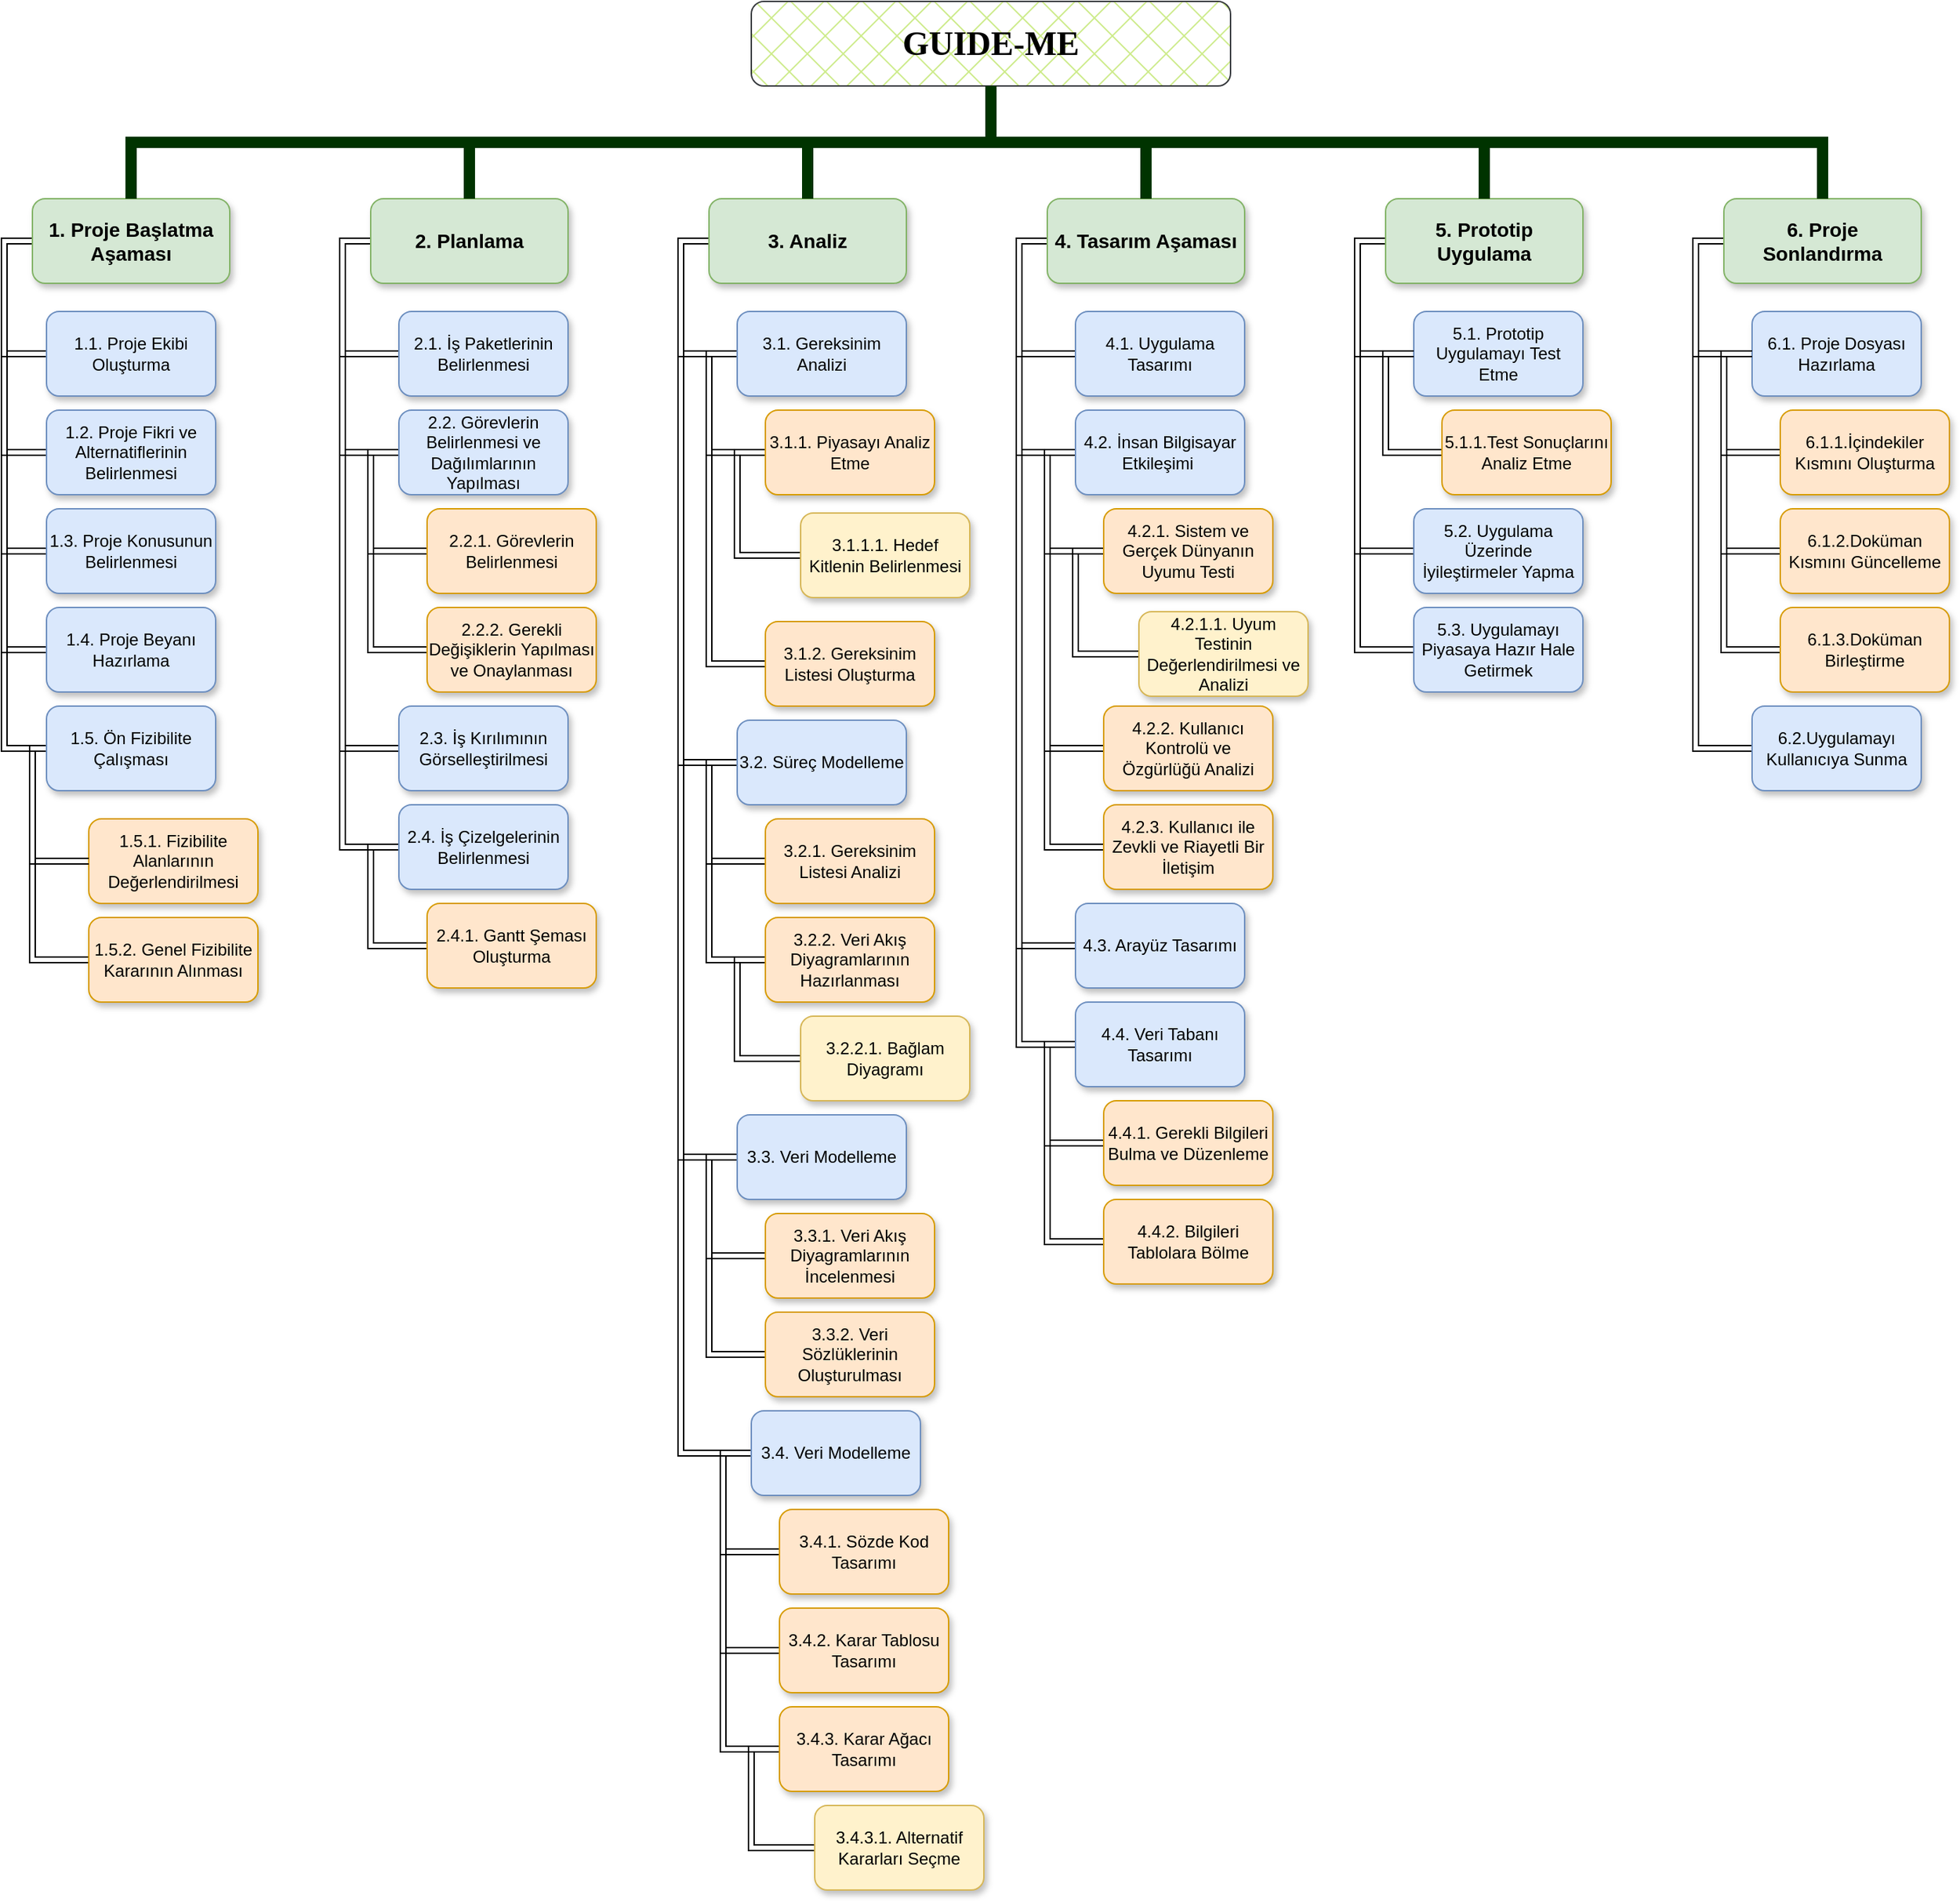 <mxfile version="21.2.1" type="device">
  <diagram name="Page-1" id="64c3da0e-402f-94eb-ee01-a36477274f13">
    <mxGraphModel dx="1654" dy="840" grid="1" gridSize="10" guides="1" tooltips="1" connect="1" arrows="1" fold="1" page="1" pageScale="1" pageWidth="1169" pageHeight="826" background="none" math="0" shadow="0">
      <root>
        <mxCell id="0" />
        <mxCell id="1" parent="0" />
        <mxCell id="2" value="GUIDE-ME" style="rounded=1;shadow=0;fontStyle=1;fontSize=24;fillStyle=cross-hatch;glass=0;fontFamily=Times New Roman;horizontal=1;verticalAlign=middle;whiteSpace=wrap;labelBackgroundColor=none;labelBorderColor=none;fillColor=#cdeb8b;strokeColor=#36393d;" parent="1" vertex="1">
          <mxGeometry x="550" y="40" width="340" height="60" as="geometry" />
        </mxCell>
        <mxCell id="TK28OSFd8yPCz7U0a2tl-239" style="edgeStyle=orthogonalEdgeStyle;shape=link;rounded=0;orthogonalLoop=1;jettySize=auto;html=1;exitX=0;exitY=0.5;exitDx=0;exitDy=0;entryX=0;entryY=0.5;entryDx=0;entryDy=0;" edge="1" parent="1" source="3" target="rDrohDCk9cXmUTMI032h-234">
          <mxGeometry relative="1" as="geometry">
            <mxPoint x="20" y="150" as="targetPoint" />
          </mxGeometry>
        </mxCell>
        <mxCell id="TK28OSFd8yPCz7U0a2tl-240" style="edgeStyle=orthogonalEdgeStyle;shape=link;rounded=0;orthogonalLoop=1;jettySize=auto;html=1;exitX=0;exitY=0.5;exitDx=0;exitDy=0;entryX=0;entryY=0.5;entryDx=0;entryDy=0;" edge="1" parent="1" source="3" target="rDrohDCk9cXmUTMI032h-235">
          <mxGeometry relative="1" as="geometry" />
        </mxCell>
        <mxCell id="TK28OSFd8yPCz7U0a2tl-242" style="edgeStyle=orthogonalEdgeStyle;shape=link;rounded=0;orthogonalLoop=1;jettySize=auto;html=1;exitX=0;exitY=0.5;exitDx=0;exitDy=0;entryX=0;entryY=0.5;entryDx=0;entryDy=0;" edge="1" parent="1" source="3" target="rDrohDCk9cXmUTMI032h-238">
          <mxGeometry relative="1" as="geometry" />
        </mxCell>
        <mxCell id="TK28OSFd8yPCz7U0a2tl-243" style="edgeStyle=orthogonalEdgeStyle;shape=link;rounded=0;orthogonalLoop=1;jettySize=auto;html=1;exitX=0;exitY=0.5;exitDx=0;exitDy=0;entryX=0;entryY=0.5;entryDx=0;entryDy=0;" edge="1" parent="1" source="3" target="rDrohDCk9cXmUTMI032h-237">
          <mxGeometry relative="1" as="geometry" />
        </mxCell>
        <mxCell id="TK28OSFd8yPCz7U0a2tl-244" style="edgeStyle=orthogonalEdgeStyle;rounded=0;orthogonalLoop=1;jettySize=auto;html=1;exitX=0;exitY=0.5;exitDx=0;exitDy=0;entryX=0;entryY=0.5;entryDx=0;entryDy=0;shape=link;" edge="1" parent="1" source="3" target="rDrohDCk9cXmUTMI032h-236">
          <mxGeometry relative="1" as="geometry" />
        </mxCell>
        <mxCell id="3" value="1. Proje Başlatma Aşaması" style="whiteSpace=wrap;rounded=1;shadow=1;fontStyle=1;fontSize=14;fillColor=#d5e8d4;strokeColor=#82b366;fillStyle=solid;" parent="1" vertex="1">
          <mxGeometry x="40" y="180.0" width="140" height="60" as="geometry" />
        </mxCell>
        <mxCell id="TK28OSFd8yPCz7U0a2tl-248" style="edgeStyle=orthogonalEdgeStyle;shape=link;rounded=0;orthogonalLoop=1;jettySize=auto;html=1;exitX=0;exitY=0.5;exitDx=0;exitDy=0;entryX=0;entryY=0.5;entryDx=0;entryDy=0;" edge="1" parent="1" source="6" target="133">
          <mxGeometry relative="1" as="geometry" />
        </mxCell>
        <mxCell id="TK28OSFd8yPCz7U0a2tl-249" style="edgeStyle=orthogonalEdgeStyle;shape=link;rounded=0;orthogonalLoop=1;jettySize=auto;html=1;exitX=0;exitY=0.5;exitDx=0;exitDy=0;entryX=0;entryY=0.5;entryDx=0;entryDy=0;" edge="1" parent="1" source="6" target="rDrohDCk9cXmUTMI032h-245">
          <mxGeometry relative="1" as="geometry" />
        </mxCell>
        <mxCell id="TK28OSFd8yPCz7U0a2tl-252" style="edgeStyle=orthogonalEdgeStyle;shape=link;rounded=0;orthogonalLoop=1;jettySize=auto;html=1;exitX=0;exitY=0.5;exitDx=0;exitDy=0;entryX=0;entryY=0.5;entryDx=0;entryDy=0;" edge="1" parent="1" source="6" target="rDrohDCk9cXmUTMI032h-244">
          <mxGeometry relative="1" as="geometry" />
        </mxCell>
        <mxCell id="TK28OSFd8yPCz7U0a2tl-253" style="edgeStyle=orthogonalEdgeStyle;shape=link;rounded=0;orthogonalLoop=1;jettySize=auto;html=1;exitX=0;exitY=0.5;exitDx=0;exitDy=0;entryX=0;entryY=0.5;entryDx=0;entryDy=0;" edge="1" parent="1" source="6" target="rDrohDCk9cXmUTMI032h-249">
          <mxGeometry relative="1" as="geometry" />
        </mxCell>
        <mxCell id="6" value="2. Planlama" style="whiteSpace=wrap;rounded=1;fillColor=#d5e8d4;strokeColor=#82b366;shadow=1;fontStyle=1;fontSize=14" parent="1" vertex="1">
          <mxGeometry x="280" y="180.0" width="140" height="60" as="geometry" />
        </mxCell>
        <mxCell id="TK28OSFd8yPCz7U0a2tl-255" style="edgeStyle=orthogonalEdgeStyle;shape=link;rounded=0;orthogonalLoop=1;jettySize=auto;html=1;exitX=0;exitY=0.5;exitDx=0;exitDy=0;entryX=0;entryY=0.5;entryDx=0;entryDy=0;" edge="1" parent="1" source="7" target="rDrohDCk9cXmUTMI032h-252">
          <mxGeometry relative="1" as="geometry" />
        </mxCell>
        <mxCell id="TK28OSFd8yPCz7U0a2tl-259" style="edgeStyle=orthogonalEdgeStyle;shape=link;rounded=0;orthogonalLoop=1;jettySize=auto;html=1;exitX=0;exitY=0.5;exitDx=0;exitDy=0;entryX=0;entryY=0.5;entryDx=0;entryDy=0;" edge="1" parent="1" source="7" target="rDrohDCk9cXmUTMI032h-256">
          <mxGeometry relative="1" as="geometry" />
        </mxCell>
        <mxCell id="TK28OSFd8yPCz7U0a2tl-263" style="edgeStyle=orthogonalEdgeStyle;shape=link;rounded=0;orthogonalLoop=1;jettySize=auto;html=1;exitX=0;exitY=0.5;exitDx=0;exitDy=0;entryX=0;entryY=0.5;entryDx=0;entryDy=0;" edge="1" parent="1" source="7" target="rDrohDCk9cXmUTMI032h-260">
          <mxGeometry relative="1" as="geometry" />
        </mxCell>
        <mxCell id="TK28OSFd8yPCz7U0a2tl-266" style="edgeStyle=orthogonalEdgeStyle;shape=link;rounded=0;orthogonalLoop=1;jettySize=auto;html=1;exitX=0;exitY=0.5;exitDx=0;exitDy=0;entryX=0;entryY=0.5;entryDx=0;entryDy=0;" edge="1" parent="1" source="7" target="rDrohDCk9cXmUTMI032h-263">
          <mxGeometry relative="1" as="geometry" />
        </mxCell>
        <mxCell id="7" value="3. Analiz" style="whiteSpace=wrap;rounded=1;fillColor=#d5e8d4;strokeColor=#82b366;shadow=1;fontStyle=1;fontSize=14" parent="1" vertex="1">
          <mxGeometry x="520" y="180.0" width="140" height="60" as="geometry" />
        </mxCell>
        <mxCell id="23" value="1.5.1. Fizibilite Alanlarının Değerlendirilmesi" style="whiteSpace=wrap;rounded=1;shadow=1;fontStyle=0;fillColor=#ffe6cc;strokeColor=#d79b00;" parent="1" vertex="1">
          <mxGeometry x="80.0" y="620.0" width="120" height="60" as="geometry" />
        </mxCell>
        <mxCell id="133" value="2.1. İş Paketlerinin Belirlenmesi" style="whiteSpace=wrap;rounded=1;fillColor=#dae8fc;strokeColor=#6c8ebf;shadow=1;" parent="1" vertex="1">
          <mxGeometry x="300.0" y="260.0" width="120" height="60" as="geometry" />
        </mxCell>
        <mxCell id="229" value="" style="edgeStyle=elbowEdgeStyle;elbow=vertical;rounded=0;fontColor=#000000;endArrow=none;endFill=0;strokeWidth=8;strokeColor=#003300;" parent="1" source="2" target="3" edge="1">
          <mxGeometry width="100" height="100" relative="1" as="geometry">
            <mxPoint x="540" y="140" as="sourcePoint" />
            <mxPoint x="640" y="40" as="targetPoint" />
          </mxGeometry>
        </mxCell>
        <mxCell id="231" value="" style="edgeStyle=elbowEdgeStyle;elbow=vertical;rounded=0;fontColor=#000000;endArrow=none;endFill=0;strokeWidth=8;strokeColor=#003300;" parent="1" source="2" target="6" edge="1">
          <mxGeometry width="100" height="100" relative="1" as="geometry">
            <mxPoint x="560" y="160" as="sourcePoint" />
            <mxPoint x="660" y="60" as="targetPoint" />
          </mxGeometry>
        </mxCell>
        <mxCell id="232" value="" style="edgeStyle=elbowEdgeStyle;elbow=vertical;rounded=0;fontColor=#000000;endArrow=none;endFill=0;strokeWidth=8;strokeColor=#003300;" parent="1" source="2" target="7" edge="1">
          <mxGeometry width="100" height="100" relative="1" as="geometry">
            <mxPoint x="570" y="170" as="sourcePoint" />
            <mxPoint x="670" y="70" as="targetPoint" />
          </mxGeometry>
        </mxCell>
        <mxCell id="rDrohDCk9cXmUTMI032h-234" value="1.1. Proje Ekibi Oluşturma" style="whiteSpace=wrap;rounded=1;shadow=1;fillColor=#dae8fc;strokeColor=#6c8ebf;" parent="1" vertex="1">
          <mxGeometry x="50.0" y="260.0" width="120" height="60" as="geometry" />
        </mxCell>
        <mxCell id="rDrohDCk9cXmUTMI032h-235" value="1.2. Proje Fikri ve Alternatiflerinin Belirlenmesi" style="whiteSpace=wrap;rounded=1;shadow=1;fillColor=#dae8fc;strokeColor=#6c8ebf;" parent="1" vertex="1">
          <mxGeometry x="50.0" y="330.0" width="120" height="60" as="geometry" />
        </mxCell>
        <mxCell id="TK28OSFd8yPCz7U0a2tl-246" style="edgeStyle=orthogonalEdgeStyle;rounded=0;orthogonalLoop=1;jettySize=auto;html=1;exitX=0;exitY=0.5;exitDx=0;exitDy=0;entryX=0;entryY=0.5;entryDx=0;entryDy=0;shape=link;" edge="1" parent="1" source="rDrohDCk9cXmUTMI032h-236" target="23">
          <mxGeometry relative="1" as="geometry">
            <Array as="points">
              <mxPoint x="40" y="570" />
              <mxPoint x="40" y="650" />
            </Array>
          </mxGeometry>
        </mxCell>
        <mxCell id="TK28OSFd8yPCz7U0a2tl-247" style="edgeStyle=orthogonalEdgeStyle;shape=link;rounded=0;orthogonalLoop=1;jettySize=auto;html=1;exitX=0;exitY=0.5;exitDx=0;exitDy=0;entryX=0;entryY=0.5;entryDx=0;entryDy=0;" edge="1" parent="1" source="rDrohDCk9cXmUTMI032h-236" target="rDrohDCk9cXmUTMI032h-242">
          <mxGeometry relative="1" as="geometry">
            <Array as="points">
              <mxPoint x="40" y="570" />
              <mxPoint x="40" y="720" />
            </Array>
          </mxGeometry>
        </mxCell>
        <mxCell id="rDrohDCk9cXmUTMI032h-236" value="1.5. Ön Fizibilite Çalışması" style="whiteSpace=wrap;rounded=1;shadow=1;fillColor=#dae8fc;strokeColor=#6c8ebf;" parent="1" vertex="1">
          <mxGeometry x="50.0" y="540.0" width="120" height="60" as="geometry" />
        </mxCell>
        <mxCell id="rDrohDCk9cXmUTMI032h-237" value="1.4. Proje Beyanı Hazırlama" style="whiteSpace=wrap;rounded=1;shadow=1;fillColor=#dae8fc;strokeColor=#6c8ebf;" parent="1" vertex="1">
          <mxGeometry x="50.0" y="470.0" width="120" height="60" as="geometry" />
        </mxCell>
        <mxCell id="rDrohDCk9cXmUTMI032h-238" value="1.3. Proje Konusunun Belirlenmesi" style="whiteSpace=wrap;rounded=1;shadow=1;fillColor=#dae8fc;strokeColor=#6c8ebf;" parent="1" vertex="1">
          <mxGeometry x="50.0" y="400.0" width="120" height="60" as="geometry" />
        </mxCell>
        <mxCell id="rDrohDCk9cXmUTMI032h-242" value="1.5.2. Genel Fizibilite Kararının Alınması" style="whiteSpace=wrap;rounded=1;shadow=1;fontStyle=0;fillColor=#ffe6cc;strokeColor=#d79b00;" parent="1" vertex="1">
          <mxGeometry x="80.0" y="690.0" width="120" height="60" as="geometry" />
        </mxCell>
        <mxCell id="rDrohDCk9cXmUTMI032h-244" value="2.3. İş Kırılımının Görselleştirilmesi" style="whiteSpace=wrap;rounded=1;fillColor=#dae8fc;strokeColor=#6c8ebf;shadow=1;" parent="1" vertex="1">
          <mxGeometry x="300.0" y="540.0" width="120" height="60" as="geometry" />
        </mxCell>
        <mxCell id="TK28OSFd8yPCz7U0a2tl-250" style="edgeStyle=orthogonalEdgeStyle;shape=link;rounded=0;orthogonalLoop=1;jettySize=auto;html=1;exitX=0;exitY=0.5;exitDx=0;exitDy=0;entryX=0;entryY=0.5;entryDx=0;entryDy=0;" edge="1" parent="1" source="rDrohDCk9cXmUTMI032h-245" target="rDrohDCk9cXmUTMI032h-246">
          <mxGeometry relative="1" as="geometry" />
        </mxCell>
        <mxCell id="TK28OSFd8yPCz7U0a2tl-251" style="edgeStyle=orthogonalEdgeStyle;shape=link;rounded=0;orthogonalLoop=1;jettySize=auto;html=1;exitX=0;exitY=0.5;exitDx=0;exitDy=0;entryX=0;entryY=0.5;entryDx=0;entryDy=0;" edge="1" parent="1" source="rDrohDCk9cXmUTMI032h-245" target="rDrohDCk9cXmUTMI032h-247">
          <mxGeometry relative="1" as="geometry" />
        </mxCell>
        <mxCell id="rDrohDCk9cXmUTMI032h-245" value="2.2. Görevlerin Belirlenmesi ve Dağılımlarının Yapılması" style="whiteSpace=wrap;rounded=1;fillColor=#dae8fc;strokeColor=#6c8ebf;shadow=1;" parent="1" vertex="1">
          <mxGeometry x="300.0" y="330.0" width="120" height="60" as="geometry" />
        </mxCell>
        <mxCell id="rDrohDCk9cXmUTMI032h-246" value="2.2.1. Görevlerin Belirlenmesi" style="whiteSpace=wrap;rounded=1;fillColor=#ffe6cc;strokeColor=#d79b00;shadow=1;fontStyle=0" parent="1" vertex="1">
          <mxGeometry x="320.0" y="400.0" width="120" height="60" as="geometry" />
        </mxCell>
        <mxCell id="rDrohDCk9cXmUTMI032h-247" value="2.2.2. Gerekli Değişiklerin Yapılması ve Onaylanması" style="whiteSpace=wrap;rounded=1;fillColor=#ffe6cc;strokeColor=#d79b00;shadow=1;fontStyle=0" parent="1" vertex="1">
          <mxGeometry x="320.0" y="470.0" width="120" height="60" as="geometry" />
        </mxCell>
        <mxCell id="TK28OSFd8yPCz7U0a2tl-254" style="edgeStyle=orthogonalEdgeStyle;shape=link;rounded=0;orthogonalLoop=1;jettySize=auto;html=1;exitX=0;exitY=0.5;exitDx=0;exitDy=0;entryX=0;entryY=0.5;entryDx=0;entryDy=0;" edge="1" parent="1" source="rDrohDCk9cXmUTMI032h-249" target="rDrohDCk9cXmUTMI032h-250">
          <mxGeometry relative="1" as="geometry" />
        </mxCell>
        <mxCell id="rDrohDCk9cXmUTMI032h-249" value="2.4. İş Çizelgelerinin Belirlenmesi" style="whiteSpace=wrap;rounded=1;fillColor=#dae8fc;strokeColor=#6c8ebf;shadow=1;" parent="1" vertex="1">
          <mxGeometry x="300.0" y="610.0" width="120" height="60" as="geometry" />
        </mxCell>
        <mxCell id="rDrohDCk9cXmUTMI032h-250" value="2.4.1. Gantt Şeması Oluşturma" style="whiteSpace=wrap;rounded=1;fillColor=#ffe6cc;strokeColor=#d79b00;shadow=1;fontStyle=0" parent="1" vertex="1">
          <mxGeometry x="320.0" y="680.0" width="120" height="60" as="geometry" />
        </mxCell>
        <mxCell id="TK28OSFd8yPCz7U0a2tl-256" style="edgeStyle=orthogonalEdgeStyle;shape=link;rounded=0;orthogonalLoop=1;jettySize=auto;html=1;exitX=0;exitY=0.5;exitDx=0;exitDy=0;entryX=0;entryY=0.5;entryDx=0;entryDy=0;" edge="1" parent="1" source="rDrohDCk9cXmUTMI032h-252" target="rDrohDCk9cXmUTMI032h-253">
          <mxGeometry relative="1" as="geometry" />
        </mxCell>
        <mxCell id="TK28OSFd8yPCz7U0a2tl-258" style="edgeStyle=orthogonalEdgeStyle;shape=link;rounded=0;orthogonalLoop=1;jettySize=auto;html=1;exitX=0;exitY=0.5;exitDx=0;exitDy=0;entryX=0;entryY=0.5;entryDx=0;entryDy=0;" edge="1" parent="1" source="rDrohDCk9cXmUTMI032h-252" target="rDrohDCk9cXmUTMI032h-255">
          <mxGeometry relative="1" as="geometry" />
        </mxCell>
        <mxCell id="rDrohDCk9cXmUTMI032h-252" value="3.1. Gereksinim Analizi" style="whiteSpace=wrap;rounded=1;fillColor=#dae8fc;strokeColor=#6c8ebf;shadow=1;" parent="1" vertex="1">
          <mxGeometry x="540.0" y="260.0" width="120" height="60" as="geometry" />
        </mxCell>
        <mxCell id="TK28OSFd8yPCz7U0a2tl-257" style="edgeStyle=orthogonalEdgeStyle;shape=link;rounded=0;orthogonalLoop=1;jettySize=auto;html=1;exitX=0;exitY=0.5;exitDx=0;exitDy=0;entryX=0;entryY=0.5;entryDx=0;entryDy=0;" edge="1" parent="1" source="rDrohDCk9cXmUTMI032h-253" target="rDrohDCk9cXmUTMI032h-254">
          <mxGeometry relative="1" as="geometry" />
        </mxCell>
        <mxCell id="rDrohDCk9cXmUTMI032h-253" value="3.1.1. Piyasayı Analiz Etme" style="whiteSpace=wrap;rounded=1;fillColor=#ffe6cc;strokeColor=#d79b00;shadow=1;fontStyle=0" parent="1" vertex="1">
          <mxGeometry x="560" y="330.0" width="120" height="60" as="geometry" />
        </mxCell>
        <mxCell id="rDrohDCk9cXmUTMI032h-254" value="3.1.1.1. Hedef Kitlenin Belirlenmesi" style="whiteSpace=wrap;rounded=1;fillColor=#fff2cc;strokeColor=#d6b656;shadow=1;fontStyle=0" parent="1" vertex="1">
          <mxGeometry x="585" y="403.0" width="120" height="60" as="geometry" />
        </mxCell>
        <mxCell id="rDrohDCk9cXmUTMI032h-255" value="3.1.2. Gereksinim Listesi Oluşturma" style="whiteSpace=wrap;rounded=1;fillColor=#ffe6cc;strokeColor=#d79b00;shadow=1;fontStyle=0" parent="1" vertex="1">
          <mxGeometry x="560" y="480.0" width="120" height="60" as="geometry" />
        </mxCell>
        <mxCell id="TK28OSFd8yPCz7U0a2tl-260" style="edgeStyle=orthogonalEdgeStyle;shape=link;rounded=0;orthogonalLoop=1;jettySize=auto;html=1;exitX=0;exitY=0.5;exitDx=0;exitDy=0;entryX=0;entryY=0.5;entryDx=0;entryDy=0;" edge="1" parent="1" source="rDrohDCk9cXmUTMI032h-256" target="rDrohDCk9cXmUTMI032h-257">
          <mxGeometry relative="1" as="geometry" />
        </mxCell>
        <mxCell id="TK28OSFd8yPCz7U0a2tl-261" style="edgeStyle=orthogonalEdgeStyle;shape=link;rounded=0;orthogonalLoop=1;jettySize=auto;html=1;exitX=0;exitY=0.5;exitDx=0;exitDy=0;entryX=0;entryY=0.5;entryDx=0;entryDy=0;" edge="1" parent="1" source="rDrohDCk9cXmUTMI032h-256" target="rDrohDCk9cXmUTMI032h-258">
          <mxGeometry relative="1" as="geometry" />
        </mxCell>
        <mxCell id="rDrohDCk9cXmUTMI032h-256" value="3.2. Süreç Modelleme" style="whiteSpace=wrap;rounded=1;fillColor=#dae8fc;strokeColor=#6c8ebf;shadow=1;" parent="1" vertex="1">
          <mxGeometry x="540.0" y="550.0" width="120" height="60" as="geometry" />
        </mxCell>
        <mxCell id="rDrohDCk9cXmUTMI032h-257" value="3.2.1. Gereksinim Listesi Analizi" style="whiteSpace=wrap;rounded=1;fillColor=#ffe6cc;strokeColor=#d79b00;shadow=1;fontStyle=0" parent="1" vertex="1">
          <mxGeometry x="560" y="620.0" width="120" height="60" as="geometry" />
        </mxCell>
        <mxCell id="TK28OSFd8yPCz7U0a2tl-262" style="edgeStyle=orthogonalEdgeStyle;shape=link;rounded=0;orthogonalLoop=1;jettySize=auto;html=1;exitX=0;exitY=0.5;exitDx=0;exitDy=0;entryX=0;entryY=0.5;entryDx=0;entryDy=0;" edge="1" parent="1" source="rDrohDCk9cXmUTMI032h-258" target="rDrohDCk9cXmUTMI032h-259">
          <mxGeometry relative="1" as="geometry" />
        </mxCell>
        <mxCell id="rDrohDCk9cXmUTMI032h-258" value="3.2.2. Veri Akış Diyagramlarının Hazırlanması" style="whiteSpace=wrap;rounded=1;fillColor=#ffe6cc;strokeColor=#d79b00;shadow=1;fontStyle=0" parent="1" vertex="1">
          <mxGeometry x="560" y="690.0" width="120" height="60" as="geometry" />
        </mxCell>
        <mxCell id="rDrohDCk9cXmUTMI032h-259" value="3.2.2.1. Bağlam Diyagramı" style="whiteSpace=wrap;rounded=1;fillColor=#fff2cc;strokeColor=#d6b656;shadow=1;fontStyle=0" parent="1" vertex="1">
          <mxGeometry x="585" y="760.0" width="120" height="60" as="geometry" />
        </mxCell>
        <mxCell id="TK28OSFd8yPCz7U0a2tl-264" style="edgeStyle=orthogonalEdgeStyle;shape=link;rounded=0;orthogonalLoop=1;jettySize=auto;html=1;exitX=0;exitY=0.5;exitDx=0;exitDy=0;entryX=0;entryY=0.5;entryDx=0;entryDy=0;" edge="1" parent="1" source="rDrohDCk9cXmUTMI032h-260" target="rDrohDCk9cXmUTMI032h-261">
          <mxGeometry relative="1" as="geometry" />
        </mxCell>
        <mxCell id="TK28OSFd8yPCz7U0a2tl-265" style="edgeStyle=orthogonalEdgeStyle;shape=link;rounded=0;orthogonalLoop=1;jettySize=auto;html=1;exitX=0;exitY=0.5;exitDx=0;exitDy=0;entryX=0;entryY=0.5;entryDx=0;entryDy=0;" edge="1" parent="1" source="rDrohDCk9cXmUTMI032h-260" target="rDrohDCk9cXmUTMI032h-262">
          <mxGeometry relative="1" as="geometry" />
        </mxCell>
        <mxCell id="rDrohDCk9cXmUTMI032h-260" value="3.3. Veri Modelleme" style="whiteSpace=wrap;rounded=1;fillColor=#dae8fc;strokeColor=#6c8ebf;shadow=1;" parent="1" vertex="1">
          <mxGeometry x="540.0" y="830.0" width="120" height="60" as="geometry" />
        </mxCell>
        <mxCell id="rDrohDCk9cXmUTMI032h-261" value="3.3.1. Veri Akış Diyagramlarının İncelenmesi" style="whiteSpace=wrap;rounded=1;fillColor=#ffe6cc;strokeColor=#d79b00;shadow=1;fontStyle=0" parent="1" vertex="1">
          <mxGeometry x="560" y="900.0" width="120" height="60" as="geometry" />
        </mxCell>
        <mxCell id="rDrohDCk9cXmUTMI032h-262" value="3.3.2. Veri Sözlüklerinin Oluşturulması" style="whiteSpace=wrap;rounded=1;fillColor=#ffe6cc;strokeColor=#d79b00;shadow=1;fontStyle=0" parent="1" vertex="1">
          <mxGeometry x="560" y="970.0" width="120" height="60" as="geometry" />
        </mxCell>
        <mxCell id="TK28OSFd8yPCz7U0a2tl-267" style="edgeStyle=orthogonalEdgeStyle;shape=link;rounded=0;orthogonalLoop=1;jettySize=auto;html=1;exitX=0;exitY=0.5;exitDx=0;exitDy=0;entryX=0;entryY=0.5;entryDx=0;entryDy=0;" edge="1" parent="1" source="rDrohDCk9cXmUTMI032h-263" target="rDrohDCk9cXmUTMI032h-264">
          <mxGeometry relative="1" as="geometry" />
        </mxCell>
        <mxCell id="TK28OSFd8yPCz7U0a2tl-268" style="edgeStyle=orthogonalEdgeStyle;shape=link;rounded=0;orthogonalLoop=1;jettySize=auto;html=1;exitX=0;exitY=0.5;exitDx=0;exitDy=0;entryX=0;entryY=0.5;entryDx=0;entryDy=0;" edge="1" parent="1" source="rDrohDCk9cXmUTMI032h-263" target="rDrohDCk9cXmUTMI032h-265">
          <mxGeometry relative="1" as="geometry" />
        </mxCell>
        <mxCell id="TK28OSFd8yPCz7U0a2tl-269" style="edgeStyle=orthogonalEdgeStyle;shape=link;rounded=0;orthogonalLoop=1;jettySize=auto;html=1;exitX=0;exitY=0.5;exitDx=0;exitDy=0;entryX=0;entryY=0.5;entryDx=0;entryDy=0;" edge="1" parent="1" source="rDrohDCk9cXmUTMI032h-263" target="rDrohDCk9cXmUTMI032h-266">
          <mxGeometry relative="1" as="geometry" />
        </mxCell>
        <mxCell id="rDrohDCk9cXmUTMI032h-263" value="3.4. Veri Modelleme" style="whiteSpace=wrap;rounded=1;fillColor=#dae8fc;strokeColor=#6c8ebf;shadow=1;" parent="1" vertex="1">
          <mxGeometry x="550.0" y="1040" width="120" height="60" as="geometry" />
        </mxCell>
        <mxCell id="rDrohDCk9cXmUTMI032h-264" value="3.4.1. Sözde Kod Tasarımı" style="whiteSpace=wrap;rounded=1;fillColor=#ffe6cc;strokeColor=#d79b00;shadow=1;fontStyle=0" parent="1" vertex="1">
          <mxGeometry x="570" y="1110" width="120" height="60" as="geometry" />
        </mxCell>
        <mxCell id="rDrohDCk9cXmUTMI032h-265" value="3.4.2. Karar Tablosu Tasarımı" style="whiteSpace=wrap;rounded=1;fillColor=#ffe6cc;strokeColor=#d79b00;shadow=1;fontStyle=0" parent="1" vertex="1">
          <mxGeometry x="570" y="1180" width="120" height="60" as="geometry" />
        </mxCell>
        <mxCell id="TK28OSFd8yPCz7U0a2tl-270" style="edgeStyle=orthogonalEdgeStyle;shape=link;rounded=0;orthogonalLoop=1;jettySize=auto;html=1;exitX=0;exitY=0.5;exitDx=0;exitDy=0;entryX=0;entryY=0.5;entryDx=0;entryDy=0;" edge="1" parent="1" source="rDrohDCk9cXmUTMI032h-266" target="rDrohDCk9cXmUTMI032h-267">
          <mxGeometry relative="1" as="geometry" />
        </mxCell>
        <mxCell id="rDrohDCk9cXmUTMI032h-266" value="3.4.3. Karar Ağacı Tasarımı" style="whiteSpace=wrap;rounded=1;fillColor=#ffe6cc;strokeColor=#d79b00;shadow=1;fontStyle=0" parent="1" vertex="1">
          <mxGeometry x="570" y="1250" width="120" height="60" as="geometry" />
        </mxCell>
        <mxCell id="rDrohDCk9cXmUTMI032h-267" value="3.4.3.1. Alternatif Kararları Seçme" style="whiteSpace=wrap;rounded=1;fillColor=#fff2cc;strokeColor=#d6b656;shadow=1;fontStyle=0" parent="1" vertex="1">
          <mxGeometry x="595" y="1320" width="120" height="60" as="geometry" />
        </mxCell>
        <mxCell id="TK28OSFd8yPCz7U0a2tl-271" style="edgeStyle=orthogonalEdgeStyle;shape=link;rounded=0;orthogonalLoop=1;jettySize=auto;html=1;exitX=0;exitY=0.5;exitDx=0;exitDy=0;entryX=0;entryY=0.5;entryDx=0;entryDy=0;" edge="1" parent="1" source="rDrohDCk9cXmUTMI032h-268" target="rDrohDCk9cXmUTMI032h-269">
          <mxGeometry relative="1" as="geometry" />
        </mxCell>
        <mxCell id="TK28OSFd8yPCz7U0a2tl-272" style="edgeStyle=orthogonalEdgeStyle;shape=link;rounded=0;orthogonalLoop=1;jettySize=auto;html=1;exitX=0;exitY=0.5;exitDx=0;exitDy=0;entryX=0;entryY=0.5;entryDx=0;entryDy=0;" edge="1" parent="1" source="rDrohDCk9cXmUTMI032h-268" target="rDrohDCk9cXmUTMI032h-270">
          <mxGeometry relative="1" as="geometry" />
        </mxCell>
        <mxCell id="TK28OSFd8yPCz7U0a2tl-278" style="edgeStyle=orthogonalEdgeStyle;shape=link;rounded=0;orthogonalLoop=1;jettySize=auto;html=1;exitX=0;exitY=0.5;exitDx=0;exitDy=0;entryX=0;entryY=0.5;entryDx=0;entryDy=0;" edge="1" parent="1" source="rDrohDCk9cXmUTMI032h-268" target="rDrohDCk9cXmUTMI032h-280">
          <mxGeometry relative="1" as="geometry" />
        </mxCell>
        <mxCell id="TK28OSFd8yPCz7U0a2tl-279" style="edgeStyle=orthogonalEdgeStyle;shape=link;rounded=0;orthogonalLoop=1;jettySize=auto;html=1;exitX=0;exitY=0.5;exitDx=0;exitDy=0;entryX=0;entryY=0.5;entryDx=0;entryDy=0;" edge="1" parent="1" source="rDrohDCk9cXmUTMI032h-268" target="rDrohDCk9cXmUTMI032h-281">
          <mxGeometry relative="1" as="geometry" />
        </mxCell>
        <mxCell id="rDrohDCk9cXmUTMI032h-268" value="4. Tasarım Aşaması" style="whiteSpace=wrap;rounded=1;fillColor=#d5e8d4;strokeColor=#82b366;shadow=1;fontStyle=1;fontSize=14" parent="1" vertex="1">
          <mxGeometry x="760" y="180.0" width="140" height="60" as="geometry" />
        </mxCell>
        <mxCell id="rDrohDCk9cXmUTMI032h-269" value="4.1. Uygulama Tasarımı" style="whiteSpace=wrap;rounded=1;fillColor=#dae8fc;strokeColor=#6c8ebf;shadow=1;" parent="1" vertex="1">
          <mxGeometry x="780.0" y="260.0" width="120" height="60" as="geometry" />
        </mxCell>
        <mxCell id="TK28OSFd8yPCz7U0a2tl-273" style="edgeStyle=orthogonalEdgeStyle;shape=link;rounded=0;orthogonalLoop=1;jettySize=auto;html=1;exitX=0;exitY=0.5;exitDx=0;exitDy=0;entryX=0;entryY=0.5;entryDx=0;entryDy=0;" edge="1" parent="1" source="rDrohDCk9cXmUTMI032h-270" target="rDrohDCk9cXmUTMI032h-276">
          <mxGeometry relative="1" as="geometry" />
        </mxCell>
        <mxCell id="TK28OSFd8yPCz7U0a2tl-276" style="edgeStyle=orthogonalEdgeStyle;shape=link;rounded=0;orthogonalLoop=1;jettySize=auto;html=1;exitX=0;exitY=0.5;exitDx=0;exitDy=0;entryX=0;entryY=0.5;entryDx=0;entryDy=0;" edge="1" parent="1" source="rDrohDCk9cXmUTMI032h-270" target="rDrohDCk9cXmUTMI032h-278">
          <mxGeometry relative="1" as="geometry" />
        </mxCell>
        <mxCell id="TK28OSFd8yPCz7U0a2tl-277" style="edgeStyle=orthogonalEdgeStyle;shape=link;rounded=0;orthogonalLoop=1;jettySize=auto;html=1;exitX=0;exitY=0.5;exitDx=0;exitDy=0;entryX=0;entryY=0.5;entryDx=0;entryDy=0;" edge="1" parent="1" source="rDrohDCk9cXmUTMI032h-270" target="rDrohDCk9cXmUTMI032h-279">
          <mxGeometry relative="1" as="geometry" />
        </mxCell>
        <mxCell id="rDrohDCk9cXmUTMI032h-270" value="4.2. İnsan Bilgisayar Etkileşimi " style="whiteSpace=wrap;rounded=1;fillColor=#dae8fc;strokeColor=#6c8ebf;shadow=1;" parent="1" vertex="1">
          <mxGeometry x="780.0" y="330.0" width="120" height="60" as="geometry" />
        </mxCell>
        <mxCell id="rDrohDCk9cXmUTMI032h-274" value="" style="edgeStyle=elbowEdgeStyle;elbow=vertical;rounded=0;fontColor=#000000;endArrow=none;endFill=0;strokeWidth=8;strokeColor=#003300;entryX=0.5;entryY=0;entryDx=0;entryDy=0;exitX=0.5;exitY=1;exitDx=0;exitDy=0;" parent="1" source="2" target="rDrohDCk9cXmUTMI032h-268" edge="1">
          <mxGeometry width="100" height="100" relative="1" as="geometry">
            <mxPoint x="1169" y="110" as="sourcePoint" />
            <mxPoint x="589" y="180" as="targetPoint" />
          </mxGeometry>
        </mxCell>
        <mxCell id="TK28OSFd8yPCz7U0a2tl-274" style="edgeStyle=orthogonalEdgeStyle;shape=link;rounded=0;orthogonalLoop=1;jettySize=auto;html=1;exitX=0;exitY=0.5;exitDx=0;exitDy=0;entryX=0;entryY=0.5;entryDx=0;entryDy=0;" edge="1" parent="1" source="rDrohDCk9cXmUTMI032h-276" target="rDrohDCk9cXmUTMI032h-277">
          <mxGeometry relative="1" as="geometry" />
        </mxCell>
        <mxCell id="rDrohDCk9cXmUTMI032h-276" value="4.2.1. Sistem ve Gerçek Dünyanın Uyumu Testi" style="whiteSpace=wrap;rounded=1;fillColor=#ffe6cc;strokeColor=#d79b00;shadow=1;fontStyle=0" parent="1" vertex="1">
          <mxGeometry x="800" y="400.0" width="120" height="60" as="geometry" />
        </mxCell>
        <mxCell id="rDrohDCk9cXmUTMI032h-277" value="4.2.1.1. Uyum Testinin Değerlendirilmesi ve Analizi" style="whiteSpace=wrap;rounded=1;fillColor=#fff2cc;strokeColor=#d6b656;shadow=1;fontStyle=0" parent="1" vertex="1">
          <mxGeometry x="825" y="473.0" width="120" height="60" as="geometry" />
        </mxCell>
        <mxCell id="rDrohDCk9cXmUTMI032h-278" value="4.2.2. Kullanıcı Kontrolü ve Özgürlüğü Analizi" style="whiteSpace=wrap;rounded=1;fillColor=#ffe6cc;strokeColor=#d79b00;shadow=1;fontStyle=0" parent="1" vertex="1">
          <mxGeometry x="800" y="540.0" width="120" height="60" as="geometry" />
        </mxCell>
        <mxCell id="rDrohDCk9cXmUTMI032h-279" value="4.2.3. Kullanıcı ile Zevkli ve Riayetli Bir İletişim" style="whiteSpace=wrap;rounded=1;fillColor=#ffe6cc;strokeColor=#d79b00;shadow=1;fontStyle=0" parent="1" vertex="1">
          <mxGeometry x="800" y="610.0" width="120" height="60" as="geometry" />
        </mxCell>
        <mxCell id="rDrohDCk9cXmUTMI032h-280" value="4.3. Arayüz Tasarımı" style="whiteSpace=wrap;rounded=1;fillColor=#dae8fc;strokeColor=#6c8ebf;shadow=1;" parent="1" vertex="1">
          <mxGeometry x="780.0" y="680.0" width="120" height="60" as="geometry" />
        </mxCell>
        <mxCell id="TK28OSFd8yPCz7U0a2tl-280" style="edgeStyle=orthogonalEdgeStyle;shape=link;rounded=0;orthogonalLoop=1;jettySize=auto;html=1;exitX=0;exitY=0.5;exitDx=0;exitDy=0;entryX=0;entryY=0.5;entryDx=0;entryDy=0;" edge="1" parent="1" source="rDrohDCk9cXmUTMI032h-281" target="rDrohDCk9cXmUTMI032h-282">
          <mxGeometry relative="1" as="geometry" />
        </mxCell>
        <mxCell id="TK28OSFd8yPCz7U0a2tl-281" style="edgeStyle=orthogonalEdgeStyle;shape=link;rounded=0;orthogonalLoop=1;jettySize=auto;html=1;exitX=0;exitY=0.5;exitDx=0;exitDy=0;entryX=0;entryY=0.5;entryDx=0;entryDy=0;" edge="1" parent="1" source="rDrohDCk9cXmUTMI032h-281" target="rDrohDCk9cXmUTMI032h-283">
          <mxGeometry relative="1" as="geometry" />
        </mxCell>
        <mxCell id="rDrohDCk9cXmUTMI032h-281" value="4.4. Veri Tabanı Tasarımı" style="whiteSpace=wrap;rounded=1;fillColor=#dae8fc;strokeColor=#6c8ebf;shadow=1;" parent="1" vertex="1">
          <mxGeometry x="780.0" y="750.0" width="120" height="60" as="geometry" />
        </mxCell>
        <mxCell id="rDrohDCk9cXmUTMI032h-282" value="4.4.1. Gerekli Bilgileri Bulma ve Düzenleme" style="whiteSpace=wrap;rounded=1;fillColor=#ffe6cc;strokeColor=#d79b00;shadow=1;fontStyle=0" parent="1" vertex="1">
          <mxGeometry x="800" y="820.0" width="120" height="60" as="geometry" />
        </mxCell>
        <mxCell id="rDrohDCk9cXmUTMI032h-283" value="4.4.2. Bilgileri Tablolara Bölme" style="whiteSpace=wrap;rounded=1;fillColor=#ffe6cc;strokeColor=#d79b00;shadow=1;fontStyle=0" parent="1" vertex="1">
          <mxGeometry x="800" y="890.0" width="120" height="60" as="geometry" />
        </mxCell>
        <mxCell id="TK28OSFd8yPCz7U0a2tl-283" style="edgeStyle=orthogonalEdgeStyle;shape=link;rounded=0;orthogonalLoop=1;jettySize=auto;html=1;exitX=0;exitY=0.5;exitDx=0;exitDy=0;entryX=0;entryY=0.5;entryDx=0;entryDy=0;" edge="1" parent="1" source="rDrohDCk9cXmUTMI032h-284" target="rDrohDCk9cXmUTMI032h-293">
          <mxGeometry relative="1" as="geometry" />
        </mxCell>
        <mxCell id="rDrohDCk9cXmUTMI032h-284" value="5.1. Prototip Uygulamayı Test Etme" style="whiteSpace=wrap;rounded=1;fillColor=#dae8fc;strokeColor=#6c8ebf;shadow=1;" parent="1" vertex="1">
          <mxGeometry x="1020.0" y="260" width="120" height="60" as="geometry" />
        </mxCell>
        <mxCell id="TK28OSFd8yPCz7U0a2tl-282" style="edgeStyle=orthogonalEdgeStyle;shape=link;rounded=0;orthogonalLoop=1;jettySize=auto;html=1;exitX=0;exitY=0.5;exitDx=0;exitDy=0;entryX=0;entryY=0.5;entryDx=0;entryDy=0;" edge="1" parent="1" source="rDrohDCk9cXmUTMI032h-288" target="rDrohDCk9cXmUTMI032h-284">
          <mxGeometry relative="1" as="geometry" />
        </mxCell>
        <mxCell id="TK28OSFd8yPCz7U0a2tl-284" style="edgeStyle=orthogonalEdgeStyle;shape=link;rounded=0;orthogonalLoop=1;jettySize=auto;html=1;exitX=0;exitY=0.5;exitDx=0;exitDy=0;entryX=0;entryY=0.5;entryDx=0;entryDy=0;" edge="1" parent="1" source="rDrohDCk9cXmUTMI032h-288" target="rDrohDCk9cXmUTMI032h-291">
          <mxGeometry relative="1" as="geometry" />
        </mxCell>
        <mxCell id="TK28OSFd8yPCz7U0a2tl-285" style="edgeStyle=orthogonalEdgeStyle;shape=link;rounded=0;orthogonalLoop=1;jettySize=auto;html=1;exitX=0;exitY=0.5;exitDx=0;exitDy=0;entryX=0;entryY=0.5;entryDx=0;entryDy=0;" edge="1" parent="1" source="rDrohDCk9cXmUTMI032h-288" target="rDrohDCk9cXmUTMI032h-292">
          <mxGeometry relative="1" as="geometry" />
        </mxCell>
        <mxCell id="rDrohDCk9cXmUTMI032h-288" value="5. Prototip Uygulama" style="whiteSpace=wrap;rounded=1;fillColor=#d5e8d4;strokeColor=#82b366;shadow=1;fontStyle=1;fontSize=14" parent="1" vertex="1">
          <mxGeometry x="1000" y="180.0" width="140" height="60" as="geometry" />
        </mxCell>
        <mxCell id="rDrohDCk9cXmUTMI032h-291" value="5.2. Uygulama Üzerinde İyileştirmeler Yapma" style="whiteSpace=wrap;rounded=1;fillColor=#dae8fc;strokeColor=#6c8ebf;shadow=1;" parent="1" vertex="1">
          <mxGeometry x="1020.0" y="400" width="120" height="60" as="geometry" />
        </mxCell>
        <mxCell id="rDrohDCk9cXmUTMI032h-292" value="5.3. Uygulamayı Piyasaya Hazır Hale Getirmek" style="whiteSpace=wrap;rounded=1;fillColor=#dae8fc;strokeColor=#6c8ebf;shadow=1;" parent="1" vertex="1">
          <mxGeometry x="1020.0" y="470" width="120" height="60" as="geometry" />
        </mxCell>
        <mxCell id="rDrohDCk9cXmUTMI032h-293" value="5.1.1.Test Sonuçlarını Analiz Etme" style="whiteSpace=wrap;rounded=1;fillColor=#ffe6cc;strokeColor=#d79b00;shadow=1;fontStyle=0" parent="1" vertex="1">
          <mxGeometry x="1040" y="330.0" width="120" height="60" as="geometry" />
        </mxCell>
        <mxCell id="rDrohDCk9cXmUTMI032h-294" value="" style="edgeStyle=elbowEdgeStyle;elbow=vertical;rounded=0;fontColor=#000000;endArrow=none;endFill=0;strokeWidth=8;strokeColor=#003300;entryX=0.5;entryY=0;entryDx=0;entryDy=0;exitX=0.5;exitY=1;exitDx=0;exitDy=0;" parent="1" source="2" target="rDrohDCk9cXmUTMI032h-288" edge="1">
          <mxGeometry width="100" height="100" relative="1" as="geometry">
            <mxPoint x="980" y="100" as="sourcePoint" />
            <mxPoint x="830" y="180" as="targetPoint" />
          </mxGeometry>
        </mxCell>
        <mxCell id="TK28OSFd8yPCz7U0a2tl-287" style="edgeStyle=orthogonalEdgeStyle;shape=link;rounded=0;orthogonalLoop=1;jettySize=auto;html=1;exitX=0;exitY=0.5;exitDx=0;exitDy=0;entryX=0;entryY=0.5;entryDx=0;entryDy=0;" edge="1" parent="1" source="rDrohDCk9cXmUTMI032h-295" target="rDrohDCk9cXmUTMI032h-297">
          <mxGeometry relative="1" as="geometry" />
        </mxCell>
        <mxCell id="TK28OSFd8yPCz7U0a2tl-288" style="edgeStyle=orthogonalEdgeStyle;shape=link;rounded=0;orthogonalLoop=1;jettySize=auto;html=1;exitX=0;exitY=0.5;exitDx=0;exitDy=0;entryX=0;entryY=0.5;entryDx=0;entryDy=0;" edge="1" parent="1" source="rDrohDCk9cXmUTMI032h-295" target="rDrohDCk9cXmUTMI032h-299">
          <mxGeometry relative="1" as="geometry" />
        </mxCell>
        <mxCell id="TK28OSFd8yPCz7U0a2tl-289" style="edgeStyle=orthogonalEdgeStyle;shape=link;rounded=0;orthogonalLoop=1;jettySize=auto;html=1;exitX=0;exitY=0.5;exitDx=0;exitDy=0;entryX=0;entryY=0.5;entryDx=0;entryDy=0;" edge="1" parent="1" source="rDrohDCk9cXmUTMI032h-295" target="rDrohDCk9cXmUTMI032h-300">
          <mxGeometry relative="1" as="geometry" />
        </mxCell>
        <mxCell id="rDrohDCk9cXmUTMI032h-295" value="6.1. Proje Dosyası Hazırlama" style="whiteSpace=wrap;rounded=1;fillColor=#dae8fc;strokeColor=#6c8ebf;shadow=1;" parent="1" vertex="1">
          <mxGeometry x="1260.0" y="260" width="120" height="60" as="geometry" />
        </mxCell>
        <mxCell id="TK28OSFd8yPCz7U0a2tl-286" style="edgeStyle=orthogonalEdgeStyle;shape=link;rounded=0;orthogonalLoop=1;jettySize=auto;html=1;exitX=0;exitY=0.5;exitDx=0;exitDy=0;entryX=0;entryY=0.5;entryDx=0;entryDy=0;" edge="1" parent="1" source="rDrohDCk9cXmUTMI032h-296" target="rDrohDCk9cXmUTMI032h-295">
          <mxGeometry relative="1" as="geometry" />
        </mxCell>
        <mxCell id="TK28OSFd8yPCz7U0a2tl-290" style="edgeStyle=orthogonalEdgeStyle;shape=link;rounded=0;orthogonalLoop=1;jettySize=auto;html=1;exitX=0;exitY=0.5;exitDx=0;exitDy=0;entryX=0;entryY=0.5;entryDx=0;entryDy=0;" edge="1" parent="1" source="rDrohDCk9cXmUTMI032h-296" target="rDrohDCk9cXmUTMI032h-301">
          <mxGeometry relative="1" as="geometry" />
        </mxCell>
        <mxCell id="rDrohDCk9cXmUTMI032h-296" value="6. Proje Sonlandırma" style="whiteSpace=wrap;rounded=1;fillColor=#d5e8d4;strokeColor=#82b366;shadow=1;fontStyle=1;fontSize=14" parent="1" vertex="1">
          <mxGeometry x="1240" y="180.0" width="140" height="60" as="geometry" />
        </mxCell>
        <mxCell id="rDrohDCk9cXmUTMI032h-297" value="6.1.1.İçindekiler Kısmını Oluşturma" style="whiteSpace=wrap;rounded=1;fillColor=#ffe6cc;strokeColor=#d79b00;shadow=1;fontStyle=0" parent="1" vertex="1">
          <mxGeometry x="1280" y="330.0" width="120" height="60" as="geometry" />
        </mxCell>
        <mxCell id="rDrohDCk9cXmUTMI032h-298" value="" style="edgeStyle=elbowEdgeStyle;elbow=vertical;rounded=0;fontColor=#000000;endArrow=none;endFill=0;strokeWidth=8;strokeColor=#003300;entryX=0.5;entryY=0;entryDx=0;entryDy=0;exitX=0.5;exitY=1;exitDx=0;exitDy=0;" parent="1" source="2" target="rDrohDCk9cXmUTMI032h-296" edge="1">
          <mxGeometry width="100" height="100" relative="1" as="geometry">
            <mxPoint x="830" y="100" as="sourcePoint" />
            <mxPoint x="1070" y="180" as="targetPoint" />
          </mxGeometry>
        </mxCell>
        <mxCell id="rDrohDCk9cXmUTMI032h-299" value="6.1.2.Doküman Kısmını Güncelleme" style="whiteSpace=wrap;rounded=1;fillColor=#ffe6cc;strokeColor=#d79b00;shadow=1;fontStyle=0" parent="1" vertex="1">
          <mxGeometry x="1280" y="400.0" width="120" height="60" as="geometry" />
        </mxCell>
        <mxCell id="rDrohDCk9cXmUTMI032h-300" value="6.1.3.Doküman Birleştirme" style="whiteSpace=wrap;rounded=1;fillColor=#ffe6cc;strokeColor=#d79b00;shadow=1;fontStyle=0" parent="1" vertex="1">
          <mxGeometry x="1280" y="470.0" width="120" height="60" as="geometry" />
        </mxCell>
        <mxCell id="rDrohDCk9cXmUTMI032h-301" value="6.2.Uygulamayı Kullanıcıya Sunma" style="whiteSpace=wrap;rounded=1;fillColor=#dae8fc;strokeColor=#6c8ebf;shadow=1;" parent="1" vertex="1">
          <mxGeometry x="1260.0" y="540" width="120" height="60" as="geometry" />
        </mxCell>
      </root>
    </mxGraphModel>
  </diagram>
</mxfile>
